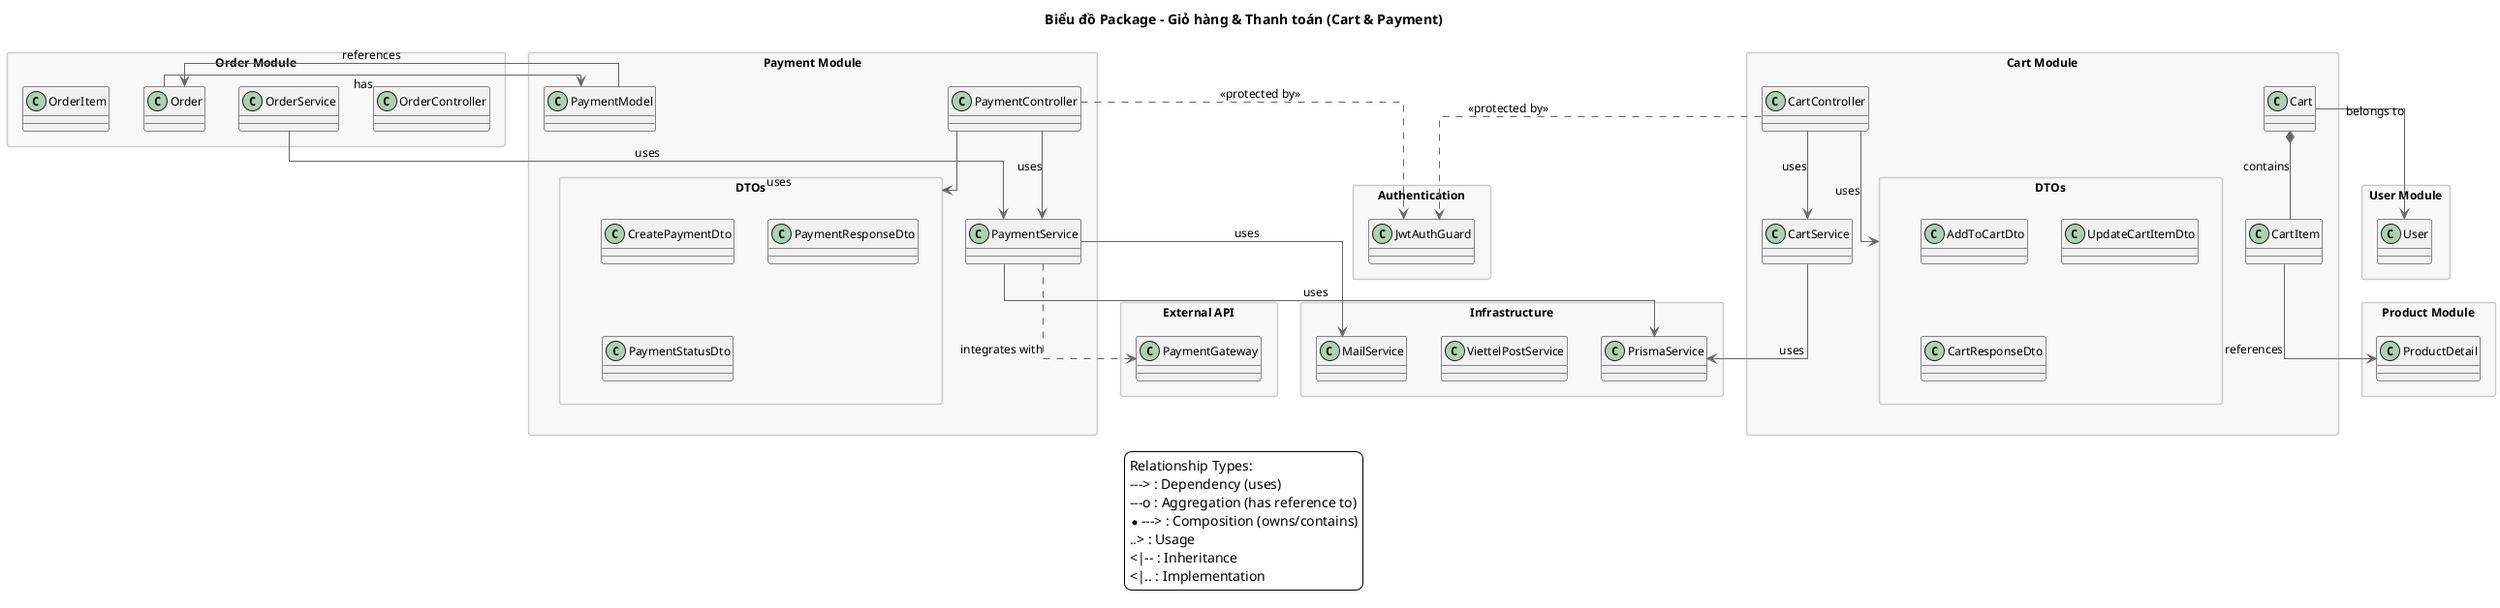 @startuml
title Biểu đồ Package - Giỏ hàng & Thanh toán (Cart & Payment)

' Cấu hình style
skinparam packageStyle rectangle
skinparam linetype ortho
skinparam shadowing false
skinparam DefaultFontName Arial
skinparam DefaultFontSize 12
skinparam ArrowColor #666666
skinparam BackgroundColor #FFFFFF
skinparam PackageBackgroundColor #F8F8F8
skinparam PackageBorderColor #CCCCCC

package "Cart Module" as CartModule {
  class CartController
  class CartService
  class Cart
  class CartItem
  
  package "DTOs" as CartDTOs {
    class AddToCartDto
    class UpdateCartItemDto
    class CartResponseDto
  }
}

package "Payment Module" as PaymentModule {
  class PaymentController
  class PaymentService
  class PaymentModel
  
  package "DTOs" as PaymentDTOs {
    class CreatePaymentDto
    class PaymentResponseDto
    class PaymentStatusDto
  }
}

package "Order Module" as OrderModule {
  class OrderController
  class OrderService
  class Order
  class OrderItem
}

package "User Module" as UserModule {
  class User
}

package "Product Module" as ProductModule {
  class ProductDetail
}

package "Authentication" as Auth {
  class JwtAuthGuard
}

package "Infrastructure" as Infrastructure {
  class PrismaService
  class ViettelPostService
  class MailService
}

package "External API" as External {
  class PaymentGateway
}

' Relationships
CartController --> CartService : uses
CartController --> CartDTOs : uses
CartController ..> JwtAuthGuard : <<protected by>>

PaymentController --> PaymentService : uses
PaymentController --> PaymentDTOs : uses
PaymentController ..> JwtAuthGuard : <<protected by>>

CartService --> PrismaService : uses
PaymentService --> PrismaService : uses
PaymentService ..> PaymentGateway : integrates with
PaymentService --> MailService : uses

Cart *-- CartItem : contains
Cart --> User : belongs to
CartItem --> ProductDetail : references

Order --> PaymentModel : has
PaymentModel --> Order : references

OrderService --> PaymentService : uses

' Legend
legend
  Relationship Types:
  ---> : Dependency (uses)
  ---o : Aggregation (has reference to)
  *---> : Composition (owns/contains)
  ..> : Usage
  <|-- : Inheritance
  <|.. : Implementation
endlegend

@enduml
